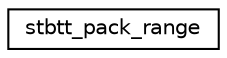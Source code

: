 digraph "Graphical Class Hierarchy"
{
  edge [fontname="Helvetica",fontsize="10",labelfontname="Helvetica",labelfontsize="10"];
  node [fontname="Helvetica",fontsize="10",shape=record];
  rankdir="LR";
  Node0 [label="stbtt_pack_range",height=0.2,width=0.4,color="black", fillcolor="white", style="filled",URL="$d9/d46/structstbtt__pack__range.html"];
}
